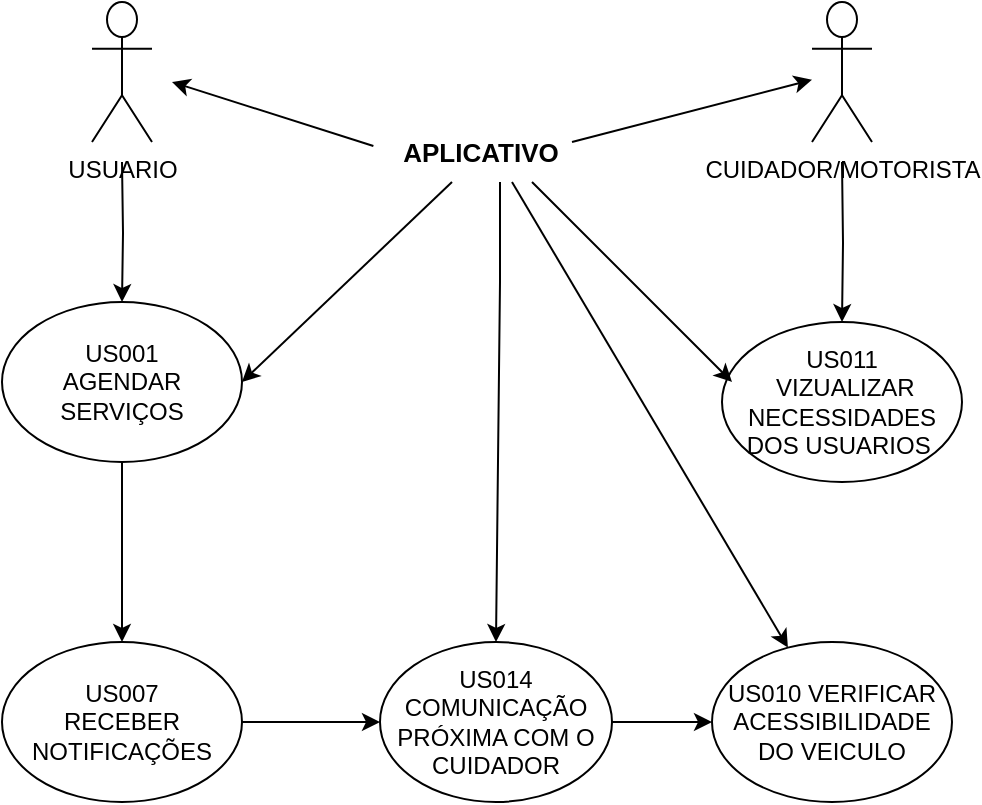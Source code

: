<mxfile version="24.2.0" type="google">
  <diagram name="Página-1" id="RJNJo4p5iOx80rgyhBHC">
    <mxGraphModel grid="1" page="1" gridSize="10" guides="1" tooltips="1" connect="1" arrows="1" fold="1" pageScale="1" pageWidth="827" pageHeight="1169" math="0" shadow="0">
      <root>
        <mxCell id="0" />
        <mxCell id="1" parent="0" />
        <mxCell id="ZUNnpKKpHoDSpLXLivIR-39" style="edgeStyle=orthogonalEdgeStyle;rounded=0;orthogonalLoop=1;jettySize=auto;html=1;entryX=0.5;entryY=0;entryDx=0;entryDy=0;" edge="1" parent="1" target="ZUNnpKKpHoDSpLXLivIR-11">
          <mxGeometry relative="1" as="geometry">
            <mxPoint x="225" y="150" as="sourcePoint" />
          </mxGeometry>
        </mxCell>
        <mxCell id="ZUNnpKKpHoDSpLXLivIR-4" value="&lt;font style=&quot;vertical-align: inherit;&quot;&gt;&lt;font style=&quot;vertical-align: inherit;&quot;&gt;USUARIO&lt;/font&gt;&lt;/font&gt;" style="shape=umlActor;verticalLabelPosition=bottom;verticalAlign=top;html=1;outlineConnect=0;" vertex="1" parent="1">
          <mxGeometry x="210" y="70" width="30" height="70" as="geometry" />
        </mxCell>
        <mxCell id="ZUNnpKKpHoDSpLXLivIR-26" style="edgeStyle=orthogonalEdgeStyle;rounded=0;orthogonalLoop=1;jettySize=auto;html=1;" edge="1" parent="1" target="ZUNnpKKpHoDSpLXLivIR-18">
          <mxGeometry relative="1" as="geometry">
            <mxPoint x="585" y="190" as="targetPoint" />
            <mxPoint x="585" y="150" as="sourcePoint" />
          </mxGeometry>
        </mxCell>
        <mxCell id="ZUNnpKKpHoDSpLXLivIR-10" value="&lt;font style=&quot;vertical-align: inherit;&quot;&gt;&lt;font style=&quot;vertical-align: inherit;&quot;&gt;CUIDADOR/MOTORISTA&lt;/font&gt;&lt;/font&gt;" style="shape=umlActor;verticalLabelPosition=bottom;verticalAlign=top;html=1;outlineConnect=0;" vertex="1" parent="1">
          <mxGeometry x="570" y="70" width="30" height="70" as="geometry" />
        </mxCell>
        <mxCell id="ZUNnpKKpHoDSpLXLivIR-58" style="edgeStyle=orthogonalEdgeStyle;rounded=0;orthogonalLoop=1;jettySize=auto;html=1;entryX=0.5;entryY=0;entryDx=0;entryDy=0;" edge="1" parent="1" source="ZUNnpKKpHoDSpLXLivIR-11" target="ZUNnpKKpHoDSpLXLivIR-16">
          <mxGeometry relative="1" as="geometry" />
        </mxCell>
        <mxCell id="ZUNnpKKpHoDSpLXLivIR-11" value="&lt;font style=&quot;vertical-align: inherit;&quot;&gt;&lt;font style=&quot;vertical-align: inherit;&quot;&gt;US001&lt;/font&gt;&lt;/font&gt;&lt;div&gt;&lt;font style=&quot;vertical-align: inherit;&quot;&gt;&lt;font style=&quot;vertical-align: inherit;&quot;&gt;AGENDAR SERVIÇOS&lt;/font&gt;&lt;/font&gt;&lt;/div&gt;" style="ellipse;whiteSpace=wrap;html=1;" vertex="1" parent="1">
          <mxGeometry x="165" y="220" width="120" height="80" as="geometry" />
        </mxCell>
        <mxCell id="ZUNnpKKpHoDSpLXLivIR-21" style="edgeStyle=orthogonalEdgeStyle;rounded=0;orthogonalLoop=1;jettySize=auto;html=1;exitX=1;exitY=0.5;exitDx=0;exitDy=0;" edge="1" parent="1" source="ZUNnpKKpHoDSpLXLivIR-16" target="ZUNnpKKpHoDSpLXLivIR-20">
          <mxGeometry relative="1" as="geometry" />
        </mxCell>
        <mxCell id="ZUNnpKKpHoDSpLXLivIR-16" value="US007&lt;div&gt;RECEBER NOTIFICAÇÕES&lt;/div&gt;" style="ellipse;whiteSpace=wrap;html=1;" vertex="1" parent="1">
          <mxGeometry x="165" y="390" width="120" height="80" as="geometry" />
        </mxCell>
        <mxCell id="ZUNnpKKpHoDSpLXLivIR-18" value="US011&lt;div&gt;&amp;nbsp;VIZUALIZAR NECESSIDADES DOS USUARIOS&amp;nbsp;&lt;/div&gt;" style="ellipse;whiteSpace=wrap;html=1;" vertex="1" parent="1">
          <mxGeometry x="525" y="230" width="120" height="80" as="geometry" />
        </mxCell>
        <mxCell id="ZUNnpKKpHoDSpLXLivIR-51" style="edgeStyle=orthogonalEdgeStyle;rounded=0;orthogonalLoop=1;jettySize=auto;html=1;entryX=0;entryY=0.5;entryDx=0;entryDy=0;" edge="1" parent="1" source="ZUNnpKKpHoDSpLXLivIR-20" target="ZUNnpKKpHoDSpLXLivIR-50">
          <mxGeometry relative="1" as="geometry" />
        </mxCell>
        <mxCell id="ZUNnpKKpHoDSpLXLivIR-20" value="US014 COMUNICAÇÃO PRÓXIMA COM O CUIDADOR" style="ellipse;whiteSpace=wrap;html=1;" vertex="1" parent="1">
          <mxGeometry x="354" y="390" width="116" height="80" as="geometry" />
        </mxCell>
        <mxCell id="ZUNnpKKpHoDSpLXLivIR-45" value="" style="endArrow=classic;html=1;rounded=0;" edge="1" parent="1">
          <mxGeometry width="50" height="50" relative="1" as="geometry">
            <mxPoint x="390" y="160" as="sourcePoint" />
            <mxPoint x="285" y="260" as="targetPoint" />
            <Array as="points" />
          </mxGeometry>
        </mxCell>
        <mxCell id="ZUNnpKKpHoDSpLXLivIR-49" value="" style="endArrow=classic;html=1;rounded=0;" edge="1" parent="1">
          <mxGeometry width="50" height="50" relative="1" as="geometry">
            <mxPoint x="430" y="160" as="sourcePoint" />
            <mxPoint x="530" y="260" as="targetPoint" />
            <Array as="points">
              <mxPoint x="520" y="250" />
            </Array>
          </mxGeometry>
        </mxCell>
        <mxCell id="ZUNnpKKpHoDSpLXLivIR-50" value="US010 VERIFICAR ACESSIBILIDADE DO VEICULO" style="ellipse;whiteSpace=wrap;html=1;" vertex="1" parent="1">
          <mxGeometry x="520" y="390" width="120" height="80" as="geometry" />
        </mxCell>
        <mxCell id="ZUNnpKKpHoDSpLXLivIR-52" value="" style="endArrow=classic;html=1;rounded=0;" edge="1" parent="1" target="ZUNnpKKpHoDSpLXLivIR-50">
          <mxGeometry width="50" height="50" relative="1" as="geometry">
            <mxPoint x="420" y="160" as="sourcePoint" />
            <mxPoint x="460" y="240" as="targetPoint" />
          </mxGeometry>
        </mxCell>
        <mxCell id="ZUNnpKKpHoDSpLXLivIR-53" value="" style="endArrow=classic;html=1;rounded=0;entryX=0.5;entryY=0;entryDx=0;entryDy=0;" edge="1" parent="1" target="ZUNnpKKpHoDSpLXLivIR-20">
          <mxGeometry width="50" height="50" relative="1" as="geometry">
            <mxPoint x="414" y="160" as="sourcePoint" />
            <mxPoint x="414" y="250" as="targetPoint" />
            <Array as="points">
              <mxPoint x="414" y="210" />
            </Array>
          </mxGeometry>
        </mxCell>
        <mxCell id="ZUNnpKKpHoDSpLXLivIR-59" value="APLICATIVO" style="text;html=1;align=center;verticalAlign=middle;resizable=0;points=[];autosize=1;strokeWidth=0;fontStyle=1;fontSize=13;" vertex="1" parent="1">
          <mxGeometry x="354" y="130" width="100" height="30" as="geometry" />
        </mxCell>
        <mxCell id="ZUNnpKKpHoDSpLXLivIR-60" value="" style="endArrow=classic;html=1;rounded=0;exitX=-0.033;exitY=0.4;exitDx=0;exitDy=0;exitPerimeter=0;" edge="1" parent="1" source="ZUNnpKKpHoDSpLXLivIR-59">
          <mxGeometry width="50" height="50" relative="1" as="geometry">
            <mxPoint x="310" y="150" as="sourcePoint" />
            <mxPoint x="250" y="110" as="targetPoint" />
          </mxGeometry>
        </mxCell>
        <mxCell id="ZUNnpKKpHoDSpLXLivIR-61" value="" style="endArrow=classic;html=1;rounded=0;" edge="1" parent="1" target="ZUNnpKKpHoDSpLXLivIR-10">
          <mxGeometry width="50" height="50" relative="1" as="geometry">
            <mxPoint x="450" y="140" as="sourcePoint" />
            <mxPoint x="500" y="90" as="targetPoint" />
          </mxGeometry>
        </mxCell>
      </root>
    </mxGraphModel>
  </diagram>
</mxfile>
